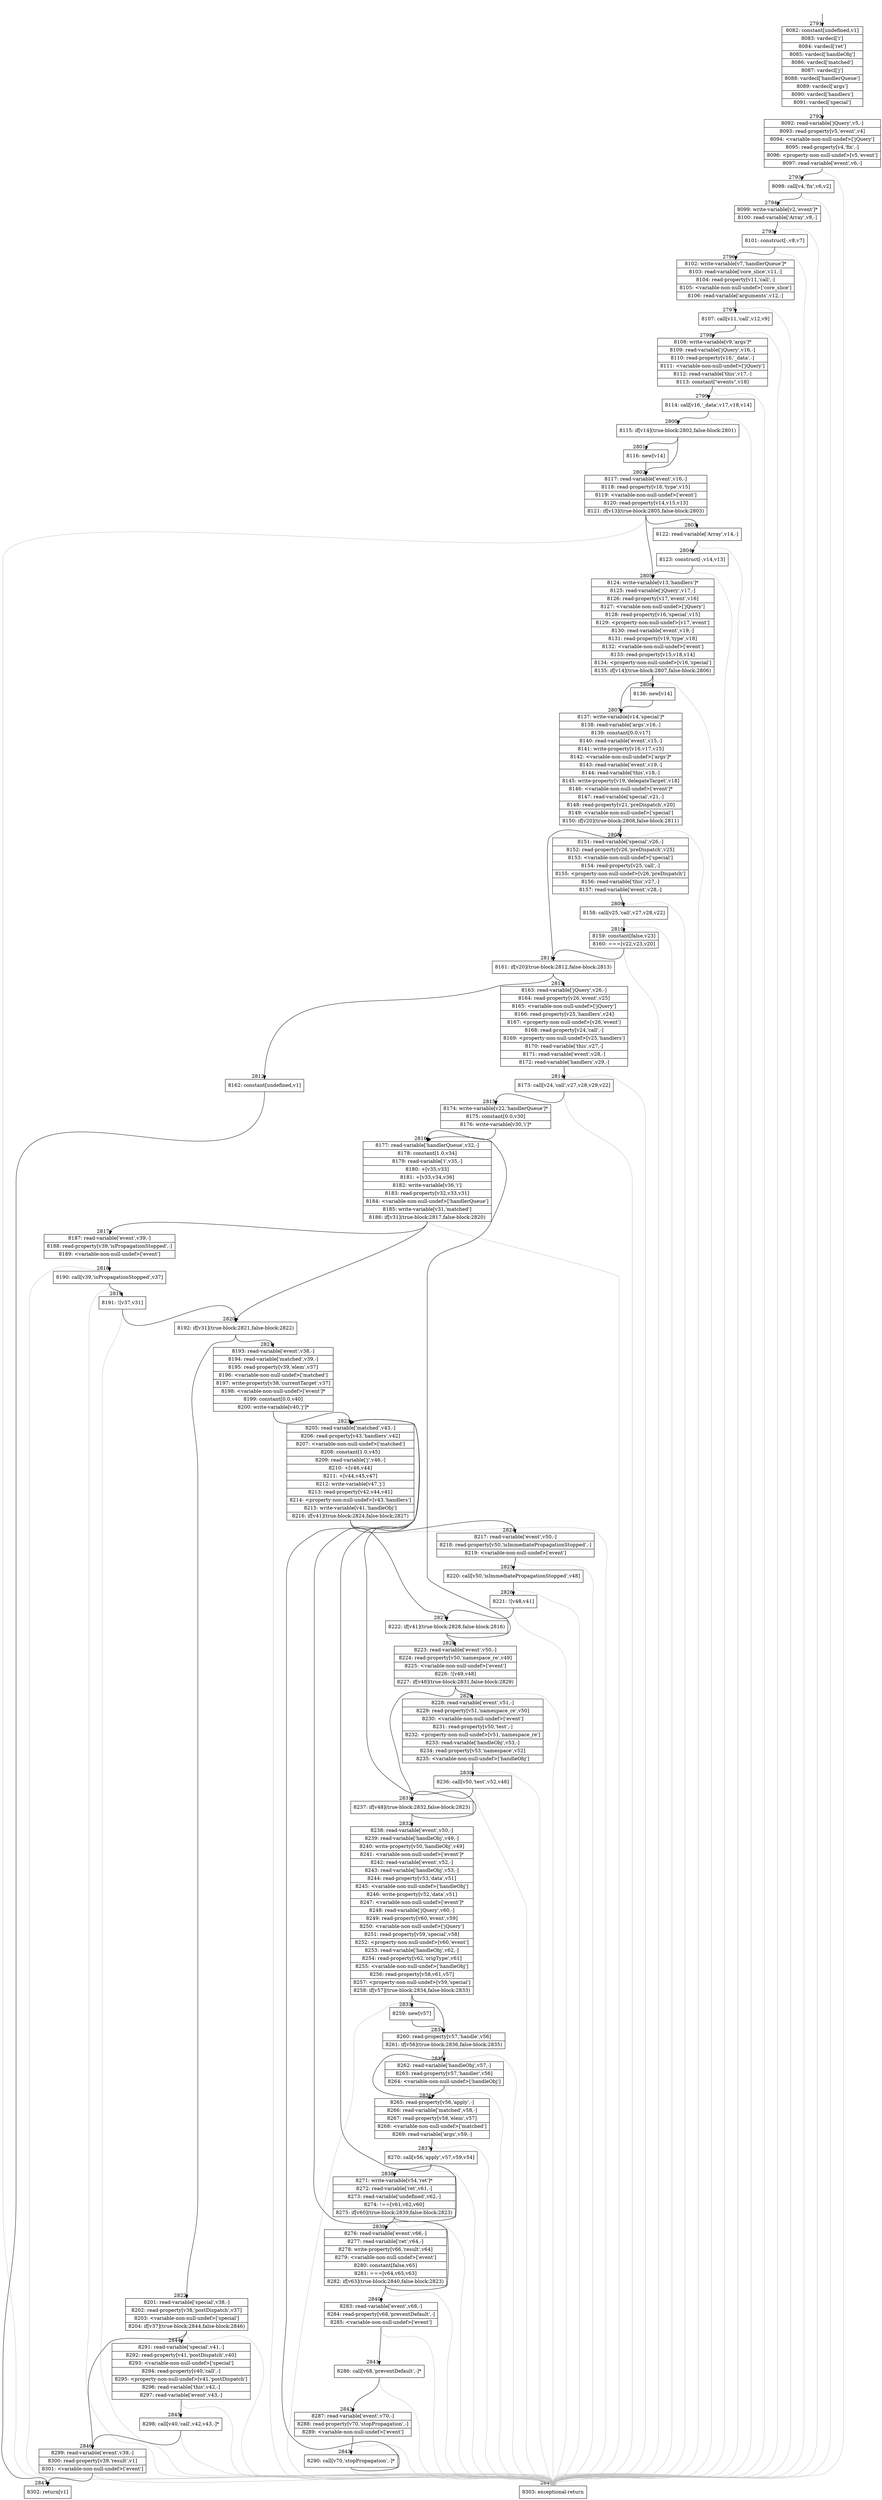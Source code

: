 digraph {
rankdir="TD"
BB_entry175[shape=none,label=""];
BB_entry175 -> BB2791 [tailport=s, headport=n, headlabel="    2791"]
BB2791 [shape=record label="{8082: constant[undefined,v1]|8083: vardecl['i']|8084: vardecl['ret']|8085: vardecl['handleObj']|8086: vardecl['matched']|8087: vardecl['j']|8088: vardecl['handlerQueue']|8089: vardecl['args']|8090: vardecl['handlers']|8091: vardecl['special']}" ] 
BB2791 -> BB2792 [tailport=s, headport=n, headlabel="      2792"]
BB2792 [shape=record label="{8092: read-variable['jQuery',v5,-]|8093: read-property[v5,'event',v4]|8094: \<variable-non-null-undef\>['jQuery']|8095: read-property[v4,'fix',-]|8096: \<property-non-null-undef\>[v5,'event']|8097: read-variable['event',v6,-]}" ] 
BB2792 -> BB2793 [tailport=s, headport=n, headlabel="      2793"]
BB2792 -> BB2848 [tailport=s, headport=n, color=gray, headlabel="      2848"]
BB2793 [shape=record label="{8098: call[v4,'fix',v6,v2]}" ] 
BB2793 -> BB2794 [tailport=s, headport=n, headlabel="      2794"]
BB2793 -> BB2848 [tailport=s, headport=n, color=gray]
BB2794 [shape=record label="{8099: write-variable[v2,'event']*|8100: read-variable['Array',v8,-]}" ] 
BB2794 -> BB2795 [tailport=s, headport=n, headlabel="      2795"]
BB2794 -> BB2848 [tailport=s, headport=n, color=gray]
BB2795 [shape=record label="{8101: construct[-,v8,v7]}" ] 
BB2795 -> BB2796 [tailport=s, headport=n, headlabel="      2796"]
BB2795 -> BB2848 [tailport=s, headport=n, color=gray]
BB2796 [shape=record label="{8102: write-variable[v7,'handlerQueue']*|8103: read-variable['core_slice',v11,-]|8104: read-property[v11,'call',-]|8105: \<variable-non-null-undef\>['core_slice']|8106: read-variable['arguments',v12,-]}" ] 
BB2796 -> BB2797 [tailport=s, headport=n, headlabel="      2797"]
BB2796 -> BB2848 [tailport=s, headport=n, color=gray]
BB2797 [shape=record label="{8107: call[v11,'call',v12,v9]}" ] 
BB2797 -> BB2798 [tailport=s, headport=n, headlabel="      2798"]
BB2797 -> BB2848 [tailport=s, headport=n, color=gray]
BB2798 [shape=record label="{8108: write-variable[v9,'args']*|8109: read-variable['jQuery',v16,-]|8110: read-property[v16,'_data',-]|8111: \<variable-non-null-undef\>['jQuery']|8112: read-variable['this',v17,-]|8113: constant[\"events\",v18]}" ] 
BB2798 -> BB2799 [tailport=s, headport=n, headlabel="      2799"]
BB2798 -> BB2848 [tailport=s, headport=n, color=gray]
BB2799 [shape=record label="{8114: call[v16,'_data',v17,v18,v14]}" ] 
BB2799 -> BB2800 [tailport=s, headport=n, headlabel="      2800"]
BB2799 -> BB2848 [tailport=s, headport=n, color=gray]
BB2800 [shape=record label="{8115: if[v14](true-block:2802,false-block:2801)}" ] 
BB2800 -> BB2802 [tailport=s, headport=n, headlabel="      2802"]
BB2800 -> BB2801 [tailport=s, headport=n, headlabel="      2801"]
BB2801 [shape=record label="{8116: new[v14]}" ] 
BB2801 -> BB2802 [tailport=s, headport=n]
BB2802 [shape=record label="{8117: read-variable['event',v16,-]|8118: read-property[v16,'type',v15]|8119: \<variable-non-null-undef\>['event']|8120: read-property[v14,v15,v13]|8121: if[v13](true-block:2805,false-block:2803)}" ] 
BB2802 -> BB2805 [tailport=s, headport=n, headlabel="      2805"]
BB2802 -> BB2803 [tailport=s, headport=n, headlabel="      2803"]
BB2802 -> BB2848 [tailport=s, headport=n, color=gray]
BB2803 [shape=record label="{8122: read-variable['Array',v14,-]}" ] 
BB2803 -> BB2804 [tailport=s, headport=n, headlabel="      2804"]
BB2803 -> BB2848 [tailport=s, headport=n, color=gray]
BB2804 [shape=record label="{8123: construct[-,v14,v13]}" ] 
BB2804 -> BB2805 [tailport=s, headport=n]
BB2804 -> BB2848 [tailport=s, headport=n, color=gray]
BB2805 [shape=record label="{8124: write-variable[v13,'handlers']*|8125: read-variable['jQuery',v17,-]|8126: read-property[v17,'event',v16]|8127: \<variable-non-null-undef\>['jQuery']|8128: read-property[v16,'special',v15]|8129: \<property-non-null-undef\>[v17,'event']|8130: read-variable['event',v19,-]|8131: read-property[v19,'type',v18]|8132: \<variable-non-null-undef\>['event']|8133: read-property[v15,v18,v14]|8134: \<property-non-null-undef\>[v16,'special']|8135: if[v14](true-block:2807,false-block:2806)}" ] 
BB2805 -> BB2807 [tailport=s, headport=n, headlabel="      2807"]
BB2805 -> BB2806 [tailport=s, headport=n, headlabel="      2806"]
BB2805 -> BB2848 [tailport=s, headport=n, color=gray]
BB2806 [shape=record label="{8136: new[v14]}" ] 
BB2806 -> BB2807 [tailport=s, headport=n]
BB2807 [shape=record label="{8137: write-variable[v14,'special']*|8138: read-variable['args',v16,-]|8139: constant[0.0,v17]|8140: read-variable['event',v15,-]|8141: write-property[v16,v17,v15]|8142: \<variable-non-null-undef\>['args']*|8143: read-variable['event',v19,-]|8144: read-variable['this',v18,-]|8145: write-property[v19,'delegateTarget',v18]|8146: \<variable-non-null-undef\>['event']*|8147: read-variable['special',v21,-]|8148: read-property[v21,'preDispatch',v20]|8149: \<variable-non-null-undef\>['special']|8150: if[v20](true-block:2808,false-block:2811)}" ] 
BB2807 -> BB2811 [tailport=s, headport=n, headlabel="      2811"]
BB2807 -> BB2808 [tailport=s, headport=n, headlabel="      2808"]
BB2807 -> BB2848 [tailport=s, headport=n, color=gray]
BB2808 [shape=record label="{8151: read-variable['special',v26,-]|8152: read-property[v26,'preDispatch',v25]|8153: \<variable-non-null-undef\>['special']|8154: read-property[v25,'call',-]|8155: \<property-non-null-undef\>[v26,'preDispatch']|8156: read-variable['this',v27,-]|8157: read-variable['event',v28,-]}" ] 
BB2808 -> BB2809 [tailport=s, headport=n, headlabel="      2809"]
BB2808 -> BB2848 [tailport=s, headport=n, color=gray]
BB2809 [shape=record label="{8158: call[v25,'call',v27,v28,v22]}" ] 
BB2809 -> BB2810 [tailport=s, headport=n, headlabel="      2810"]
BB2809 -> BB2848 [tailport=s, headport=n, color=gray]
BB2810 [shape=record label="{8159: constant[false,v23]|8160: ===[v22,v23,v20]}" ] 
BB2810 -> BB2811 [tailport=s, headport=n]
BB2810 -> BB2848 [tailport=s, headport=n, color=gray]
BB2811 [shape=record label="{8161: if[v20](true-block:2812,false-block:2813)}" ] 
BB2811 -> BB2812 [tailport=s, headport=n, headlabel="      2812"]
BB2811 -> BB2813 [tailport=s, headport=n, headlabel="      2813"]
BB2812 [shape=record label="{8162: constant[undefined,v1]}" ] 
BB2812 -> BB2847 [tailport=s, headport=n, headlabel="      2847"]
BB2813 [shape=record label="{8163: read-variable['jQuery',v26,-]|8164: read-property[v26,'event',v25]|8165: \<variable-non-null-undef\>['jQuery']|8166: read-property[v25,'handlers',v24]|8167: \<property-non-null-undef\>[v26,'event']|8168: read-property[v24,'call',-]|8169: \<property-non-null-undef\>[v25,'handlers']|8170: read-variable['this',v27,-]|8171: read-variable['event',v28,-]|8172: read-variable['handlers',v29,-]}" ] 
BB2813 -> BB2814 [tailport=s, headport=n, headlabel="      2814"]
BB2813 -> BB2848 [tailport=s, headport=n, color=gray]
BB2814 [shape=record label="{8173: call[v24,'call',v27,v28,v29,v22]}" ] 
BB2814 -> BB2815 [tailport=s, headport=n, headlabel="      2815"]
BB2814 -> BB2848 [tailport=s, headport=n, color=gray]
BB2815 [shape=record label="{8174: write-variable[v22,'handlerQueue']*|8175: constant[0.0,v30]|8176: write-variable[v30,'i']*}" ] 
BB2815 -> BB2816 [tailport=s, headport=n, headlabel="      2816"]
BB2816 [shape=record label="{8177: read-variable['handlerQueue',v32,-]|8178: constant[1.0,v34]|8179: read-variable['i',v35,-]|8180: +[v35,v33]|8181: +[v33,v34,v36]|8182: write-variable[v36,'i']|8183: read-property[v32,v33,v31]|8184: \<variable-non-null-undef\>['handlerQueue']|8185: write-variable[v31,'matched']|8186: if[v31](true-block:2817,false-block:2820)}" ] 
BB2816 -> BB2820 [tailport=s, headport=n, headlabel="      2820"]
BB2816 -> BB2817 [tailport=s, headport=n, headlabel="      2817"]
BB2816 -> BB2848 [tailport=s, headport=n, color=gray]
BB2817 [shape=record label="{8187: read-variable['event',v39,-]|8188: read-property[v39,'isPropagationStopped',-]|8189: \<variable-non-null-undef\>['event']}" ] 
BB2817 -> BB2818 [tailport=s, headport=n, headlabel="      2818"]
BB2817 -> BB2848 [tailport=s, headport=n, color=gray]
BB2818 [shape=record label="{8190: call[v39,'isPropagationStopped',v37]}" ] 
BB2818 -> BB2819 [tailport=s, headport=n, headlabel="      2819"]
BB2818 -> BB2848 [tailport=s, headport=n, color=gray]
BB2819 [shape=record label="{8191: ![v37,v31]}" ] 
BB2819 -> BB2820 [tailport=s, headport=n]
BB2819 -> BB2848 [tailport=s, headport=n, color=gray]
BB2820 [shape=record label="{8192: if[v31](true-block:2821,false-block:2822)}" ] 
BB2820 -> BB2821 [tailport=s, headport=n, headlabel="      2821"]
BB2820 -> BB2822 [tailport=s, headport=n, headlabel="      2822"]
BB2821 [shape=record label="{8193: read-variable['event',v38,-]|8194: read-variable['matched',v39,-]|8195: read-property[v39,'elem',v37]|8196: \<variable-non-null-undef\>['matched']|8197: write-property[v38,'currentTarget',v37]|8198: \<variable-non-null-undef\>['event']*|8199: constant[0.0,v40]|8200: write-variable[v40,'j']*}" ] 
BB2821 -> BB2823 [tailport=s, headport=n, headlabel="      2823"]
BB2821 -> BB2848 [tailport=s, headport=n, color=gray]
BB2822 [shape=record label="{8201: read-variable['special',v38,-]|8202: read-property[v38,'postDispatch',v37]|8203: \<variable-non-null-undef\>['special']|8204: if[v37](true-block:2844,false-block:2846)}" ] 
BB2822 -> BB2844 [tailport=s, headport=n, headlabel="      2844"]
BB2822 -> BB2846 [tailport=s, headport=n, headlabel="      2846"]
BB2822 -> BB2848 [tailport=s, headport=n, color=gray]
BB2823 [shape=record label="{8205: read-variable['matched',v43,-]|8206: read-property[v43,'handlers',v42]|8207: \<variable-non-null-undef\>['matched']|8208: constant[1.0,v45]|8209: read-variable['j',v46,-]|8210: +[v46,v44]|8211: +[v44,v45,v47]|8212: write-variable[v47,'j']|8213: read-property[v42,v44,v41]|8214: \<property-non-null-undef\>[v43,'handlers']|8215: write-variable[v41,'handleObj']|8216: if[v41](true-block:2824,false-block:2827)}" ] 
BB2823 -> BB2827 [tailport=s, headport=n, headlabel="      2827"]
BB2823 -> BB2824 [tailport=s, headport=n, headlabel="      2824"]
BB2823 -> BB2848 [tailport=s, headport=n, color=gray]
BB2824 [shape=record label="{8217: read-variable['event',v50,-]|8218: read-property[v50,'isImmediatePropagationStopped',-]|8219: \<variable-non-null-undef\>['event']}" ] 
BB2824 -> BB2825 [tailport=s, headport=n, headlabel="      2825"]
BB2824 -> BB2848 [tailport=s, headport=n, color=gray]
BB2825 [shape=record label="{8220: call[v50,'isImmediatePropagationStopped',v48]}" ] 
BB2825 -> BB2826 [tailport=s, headport=n, headlabel="      2826"]
BB2825 -> BB2848 [tailport=s, headport=n, color=gray]
BB2826 [shape=record label="{8221: ![v48,v41]}" ] 
BB2826 -> BB2827 [tailport=s, headport=n]
BB2826 -> BB2848 [tailport=s, headport=n, color=gray]
BB2827 [shape=record label="{8222: if[v41](true-block:2828,false-block:2816)}" ] 
BB2827 -> BB2828 [tailport=s, headport=n, headlabel="      2828"]
BB2827 -> BB2816 [tailport=s, headport=n]
BB2828 [shape=record label="{8223: read-variable['event',v50,-]|8224: read-property[v50,'namespace_re',v49]|8225: \<variable-non-null-undef\>['event']|8226: ![v49,v48]|8227: if[v48](true-block:2831,false-block:2829)}" ] 
BB2828 -> BB2831 [tailport=s, headport=n, headlabel="      2831"]
BB2828 -> BB2829 [tailport=s, headport=n, headlabel="      2829"]
BB2828 -> BB2848 [tailport=s, headport=n, color=gray]
BB2829 [shape=record label="{8228: read-variable['event',v51,-]|8229: read-property[v51,'namespace_re',v50]|8230: \<variable-non-null-undef\>['event']|8231: read-property[v50,'test',-]|8232: \<property-non-null-undef\>[v51,'namespace_re']|8233: read-variable['handleObj',v53,-]|8234: read-property[v53,'namespace',v52]|8235: \<variable-non-null-undef\>['handleObj']}" ] 
BB2829 -> BB2830 [tailport=s, headport=n, headlabel="      2830"]
BB2829 -> BB2848 [tailport=s, headport=n, color=gray]
BB2830 [shape=record label="{8236: call[v50,'test',v52,v48]}" ] 
BB2830 -> BB2831 [tailport=s, headport=n]
BB2830 -> BB2848 [tailport=s, headport=n, color=gray]
BB2831 [shape=record label="{8237: if[v48](true-block:2832,false-block:2823)}" ] 
BB2831 -> BB2832 [tailport=s, headport=n, headlabel="      2832"]
BB2831 -> BB2823 [tailport=s, headport=n]
BB2832 [shape=record label="{8238: read-variable['event',v50,-]|8239: read-variable['handleObj',v49,-]|8240: write-property[v50,'handleObj',v49]|8241: \<variable-non-null-undef\>['event']*|8242: read-variable['event',v52,-]|8243: read-variable['handleObj',v53,-]|8244: read-property[v53,'data',v51]|8245: \<variable-non-null-undef\>['handleObj']|8246: write-property[v52,'data',v51]|8247: \<variable-non-null-undef\>['event']*|8248: read-variable['jQuery',v60,-]|8249: read-property[v60,'event',v59]|8250: \<variable-non-null-undef\>['jQuery']|8251: read-property[v59,'special',v58]|8252: \<property-non-null-undef\>[v60,'event']|8253: read-variable['handleObj',v62,-]|8254: read-property[v62,'origType',v61]|8255: \<variable-non-null-undef\>['handleObj']|8256: read-property[v58,v61,v57]|8257: \<property-non-null-undef\>[v59,'special']|8258: if[v57](true-block:2834,false-block:2833)}" ] 
BB2832 -> BB2834 [tailport=s, headport=n, headlabel="      2834"]
BB2832 -> BB2833 [tailport=s, headport=n, headlabel="      2833"]
BB2832 -> BB2848 [tailport=s, headport=n, color=gray]
BB2833 [shape=record label="{8259: new[v57]}" ] 
BB2833 -> BB2834 [tailport=s, headport=n]
BB2834 [shape=record label="{8260: read-property[v57,'handle',v56]|8261: if[v56](true-block:2836,false-block:2835)}" ] 
BB2834 -> BB2836 [tailport=s, headport=n, headlabel="      2836"]
BB2834 -> BB2835 [tailport=s, headport=n, headlabel="      2835"]
BB2834 -> BB2848 [tailport=s, headport=n, color=gray]
BB2835 [shape=record label="{8262: read-variable['handleObj',v57,-]|8263: read-property[v57,'handler',v56]|8264: \<variable-non-null-undef\>['handleObj']}" ] 
BB2835 -> BB2836 [tailport=s, headport=n]
BB2835 -> BB2848 [tailport=s, headport=n, color=gray]
BB2836 [shape=record label="{8265: read-property[v56,'apply',-]|8266: read-variable['matched',v58,-]|8267: read-property[v58,'elem',v57]|8268: \<variable-non-null-undef\>['matched']|8269: read-variable['args',v59,-]}" ] 
BB2836 -> BB2837 [tailport=s, headport=n, headlabel="      2837"]
BB2836 -> BB2848 [tailport=s, headport=n, color=gray]
BB2837 [shape=record label="{8270: call[v56,'apply',v57,v59,v54]}" ] 
BB2837 -> BB2838 [tailport=s, headport=n, headlabel="      2838"]
BB2837 -> BB2848 [tailport=s, headport=n, color=gray]
BB2838 [shape=record label="{8271: write-variable[v54,'ret']*|8272: read-variable['ret',v61,-]|8273: read-variable['undefined',v62,-]|8274: !==[v61,v62,v60]|8275: if[v60](true-block:2839,false-block:2823)}" ] 
BB2838 -> BB2839 [tailport=s, headport=n, headlabel="      2839"]
BB2838 -> BB2823 [tailport=s, headport=n]
BB2838 -> BB2848 [tailport=s, headport=n, color=gray]
BB2839 [shape=record label="{8276: read-variable['event',v66,-]|8277: read-variable['ret',v64,-]|8278: write-property[v66,'result',v64]|8279: \<variable-non-null-undef\>['event']|8280: constant[false,v65]|8281: ===[v64,v65,v63]|8282: if[v63](true-block:2840,false-block:2823)}" ] 
BB2839 -> BB2840 [tailport=s, headport=n, headlabel="      2840"]
BB2839 -> BB2823 [tailport=s, headport=n]
BB2839 -> BB2848 [tailport=s, headport=n, color=gray]
BB2840 [shape=record label="{8283: read-variable['event',v68,-]|8284: read-property[v68,'preventDefault',-]|8285: \<variable-non-null-undef\>['event']}" ] 
BB2840 -> BB2841 [tailport=s, headport=n, headlabel="      2841"]
BB2840 -> BB2848 [tailport=s, headport=n, color=gray]
BB2841 [shape=record label="{8286: call[v68,'preventDefault',-]*}" ] 
BB2841 -> BB2842 [tailport=s, headport=n, headlabel="      2842"]
BB2841 -> BB2848 [tailport=s, headport=n, color=gray]
BB2842 [shape=record label="{8287: read-variable['event',v70,-]|8288: read-property[v70,'stopPropagation',-]|8289: \<variable-non-null-undef\>['event']}" ] 
BB2842 -> BB2843 [tailport=s, headport=n, headlabel="      2843"]
BB2842 -> BB2848 [tailport=s, headport=n, color=gray]
BB2843 [shape=record label="{8290: call[v70,'stopPropagation',-]*}" ] 
BB2843 -> BB2823 [tailport=s, headport=n]
BB2843 -> BB2848 [tailport=s, headport=n, color=gray]
BB2844 [shape=record label="{8291: read-variable['special',v41,-]|8292: read-property[v41,'postDispatch',v40]|8293: \<variable-non-null-undef\>['special']|8294: read-property[v40,'call',-]|8295: \<property-non-null-undef\>[v41,'postDispatch']|8296: read-variable['this',v42,-]|8297: read-variable['event',v43,-]}" ] 
BB2844 -> BB2845 [tailport=s, headport=n, headlabel="      2845"]
BB2844 -> BB2848 [tailport=s, headport=n, color=gray]
BB2845 [shape=record label="{8298: call[v40,'call',v42,v43,-]*}" ] 
BB2845 -> BB2846 [tailport=s, headport=n]
BB2845 -> BB2848 [tailport=s, headport=n, color=gray]
BB2846 [shape=record label="{8299: read-variable['event',v39,-]|8300: read-property[v39,'result',v1]|8301: \<variable-non-null-undef\>['event']}" ] 
BB2846 -> BB2847 [tailport=s, headport=n]
BB2846 -> BB2848 [tailport=s, headport=n, color=gray]
BB2847 [shape=record label="{8302: return[v1]}" ] 
BB2848 [shape=record label="{8303: exceptional-return}" ] 
}
